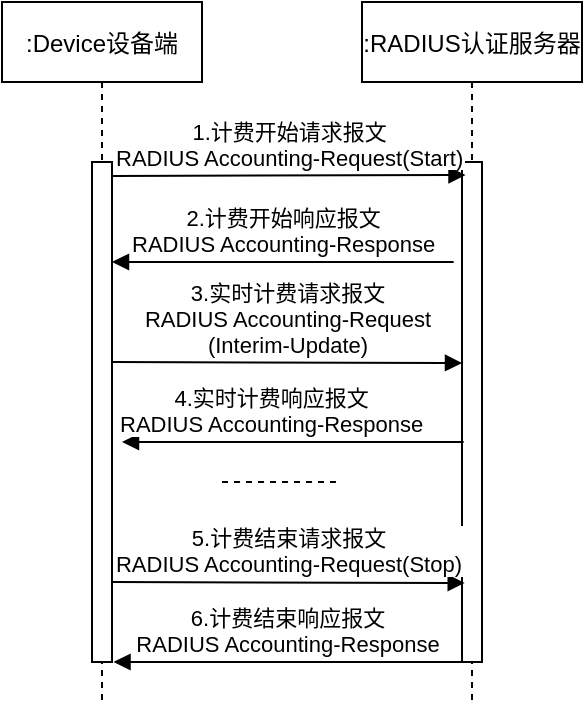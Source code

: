 <mxfile version="21.6.6" type="github">
  <diagram name="第 1 页" id="_xqbL-4A8Ex_9uuWLOnW">
    <mxGraphModel dx="617" dy="396" grid="1" gridSize="10" guides="1" tooltips="1" connect="1" arrows="1" fold="1" page="1" pageScale="1" pageWidth="827" pageHeight="1169" math="0" shadow="0">
      <root>
        <mxCell id="0" />
        <mxCell id="1" parent="0" />
        <mxCell id="WRlRsOg9scwtYN7NSVLy-1" value=":Device设备端" style="shape=umlLifeline;perimeter=lifelinePerimeter;container=1;collapsible=0;recursiveResize=0;rounded=0;shadow=0;strokeWidth=1;" vertex="1" parent="1">
          <mxGeometry x="590" y="270" width="100" height="350" as="geometry" />
        </mxCell>
        <mxCell id="WRlRsOg9scwtYN7NSVLy-2" value="" style="points=[];perimeter=orthogonalPerimeter;rounded=0;shadow=0;strokeWidth=1;" vertex="1" parent="WRlRsOg9scwtYN7NSVLy-1">
          <mxGeometry x="45" y="80" width="10" height="250" as="geometry" />
        </mxCell>
        <mxCell id="WRlRsOg9scwtYN7NSVLy-6" value=":RADIUS认证服务器" style="shape=umlLifeline;perimeter=lifelinePerimeter;container=1;collapsible=0;recursiveResize=0;rounded=0;shadow=0;strokeWidth=1;" vertex="1" parent="1">
          <mxGeometry x="770" y="270" width="110" height="350" as="geometry" />
        </mxCell>
        <mxCell id="WRlRsOg9scwtYN7NSVLy-7" value="" style="points=[];perimeter=orthogonalPerimeter;rounded=0;shadow=0;strokeWidth=1;" vertex="1" parent="WRlRsOg9scwtYN7NSVLy-6">
          <mxGeometry x="50" y="80" width="10" height="250" as="geometry" />
        </mxCell>
        <mxCell id="WRlRsOg9scwtYN7NSVLy-13" value="1.计费开始请求报文&#xa;RADIUS Accounting-Request(Start)" style="verticalAlign=bottom;endArrow=block;entryX=0.175;entryY=0.026;shadow=0;strokeWidth=1;exitX=1.032;exitY=0.028;exitDx=0;exitDy=0;exitPerimeter=0;entryDx=0;entryDy=0;entryPerimeter=0;" edge="1" parent="1" source="WRlRsOg9scwtYN7NSVLy-2" target="WRlRsOg9scwtYN7NSVLy-7">
          <mxGeometry x="0.004" relative="1" as="geometry">
            <mxPoint x="745" y="350" as="sourcePoint" />
            <mxPoint as="offset" />
          </mxGeometry>
        </mxCell>
        <mxCell id="WRlRsOg9scwtYN7NSVLy-14" value="2.计费开始响应报文&#xa;RADIUS Accounting-Response" style="verticalAlign=bottom;endArrow=block;shadow=0;strokeWidth=1;exitX=0.083;exitY=0.364;exitDx=0;exitDy=0;exitPerimeter=0;" edge="1" parent="1">
          <mxGeometry x="-0.002" relative="1" as="geometry">
            <mxPoint x="815.83" y="400.0" as="sourcePoint" />
            <mxPoint x="645" y="400.0" as="targetPoint" />
            <mxPoint as="offset" />
          </mxGeometry>
        </mxCell>
        <mxCell id="WRlRsOg9scwtYN7NSVLy-19" value="6.计费结束响应报文&#xa;RADIUS Accounting-Response" style="verticalAlign=bottom;endArrow=block;shadow=0;strokeWidth=1;entryX=1.076;entryY=1;entryDx=0;entryDy=0;entryPerimeter=0;" edge="1" parent="1">
          <mxGeometry x="0.0" relative="1" as="geometry">
            <mxPoint x="820" y="600" as="sourcePoint" />
            <mxPoint x="645.76" y="600.0" as="targetPoint" />
            <mxPoint as="offset" />
          </mxGeometry>
        </mxCell>
        <mxCell id="WRlRsOg9scwtYN7NSVLy-3" value="4.实时计费响应报文&#xa;RADIUS Accounting-Response" style="verticalAlign=bottom;endArrow=block;shadow=0;strokeWidth=1;exitX=0.083;exitY=0.364;exitDx=0;exitDy=0;exitPerimeter=0;" edge="1" parent="1">
          <mxGeometry x="0.121" relative="1" as="geometry">
            <mxPoint x="820.83" y="490" as="sourcePoint" />
            <mxPoint x="650.0" y="490" as="targetPoint" />
            <mxPoint as="offset" />
          </mxGeometry>
        </mxCell>
        <mxCell id="WRlRsOg9scwtYN7NSVLy-8" value="3.实时计费请求报文&#xa;RADIUS Accounting-Request&#xa;(Interim-Update)" style="verticalAlign=bottom;endArrow=block;shadow=0;strokeWidth=1;" edge="1" parent="1">
          <mxGeometry x="0.003" relative="1" as="geometry">
            <mxPoint x="645" y="450" as="sourcePoint" />
            <mxPoint as="offset" />
            <mxPoint x="820" y="450.5" as="targetPoint" />
          </mxGeometry>
        </mxCell>
        <mxCell id="WRlRsOg9scwtYN7NSVLy-4" value="5.计费结束请求报文&#xa;RADIUS Accounting-Request(Stop)" style="verticalAlign=bottom;endArrow=block;shadow=0;strokeWidth=1;entryX=0.137;entryY=0.668;entryDx=0;entryDy=0;entryPerimeter=0;" edge="1" parent="1">
          <mxGeometry x="0.004" relative="1" as="geometry">
            <mxPoint x="645" y="560" as="sourcePoint" />
            <mxPoint as="offset" />
            <mxPoint x="821.37" y="560.48" as="targetPoint" />
          </mxGeometry>
        </mxCell>
        <mxCell id="WRlRsOg9scwtYN7NSVLy-31" value="" style="endArrow=none;dashed=1;html=1;rounded=0;" edge="1" parent="1">
          <mxGeometry width="50" height="50" relative="1" as="geometry">
            <mxPoint x="700" y="510" as="sourcePoint" />
            <mxPoint x="760" y="510" as="targetPoint" />
          </mxGeometry>
        </mxCell>
      </root>
    </mxGraphModel>
  </diagram>
</mxfile>
